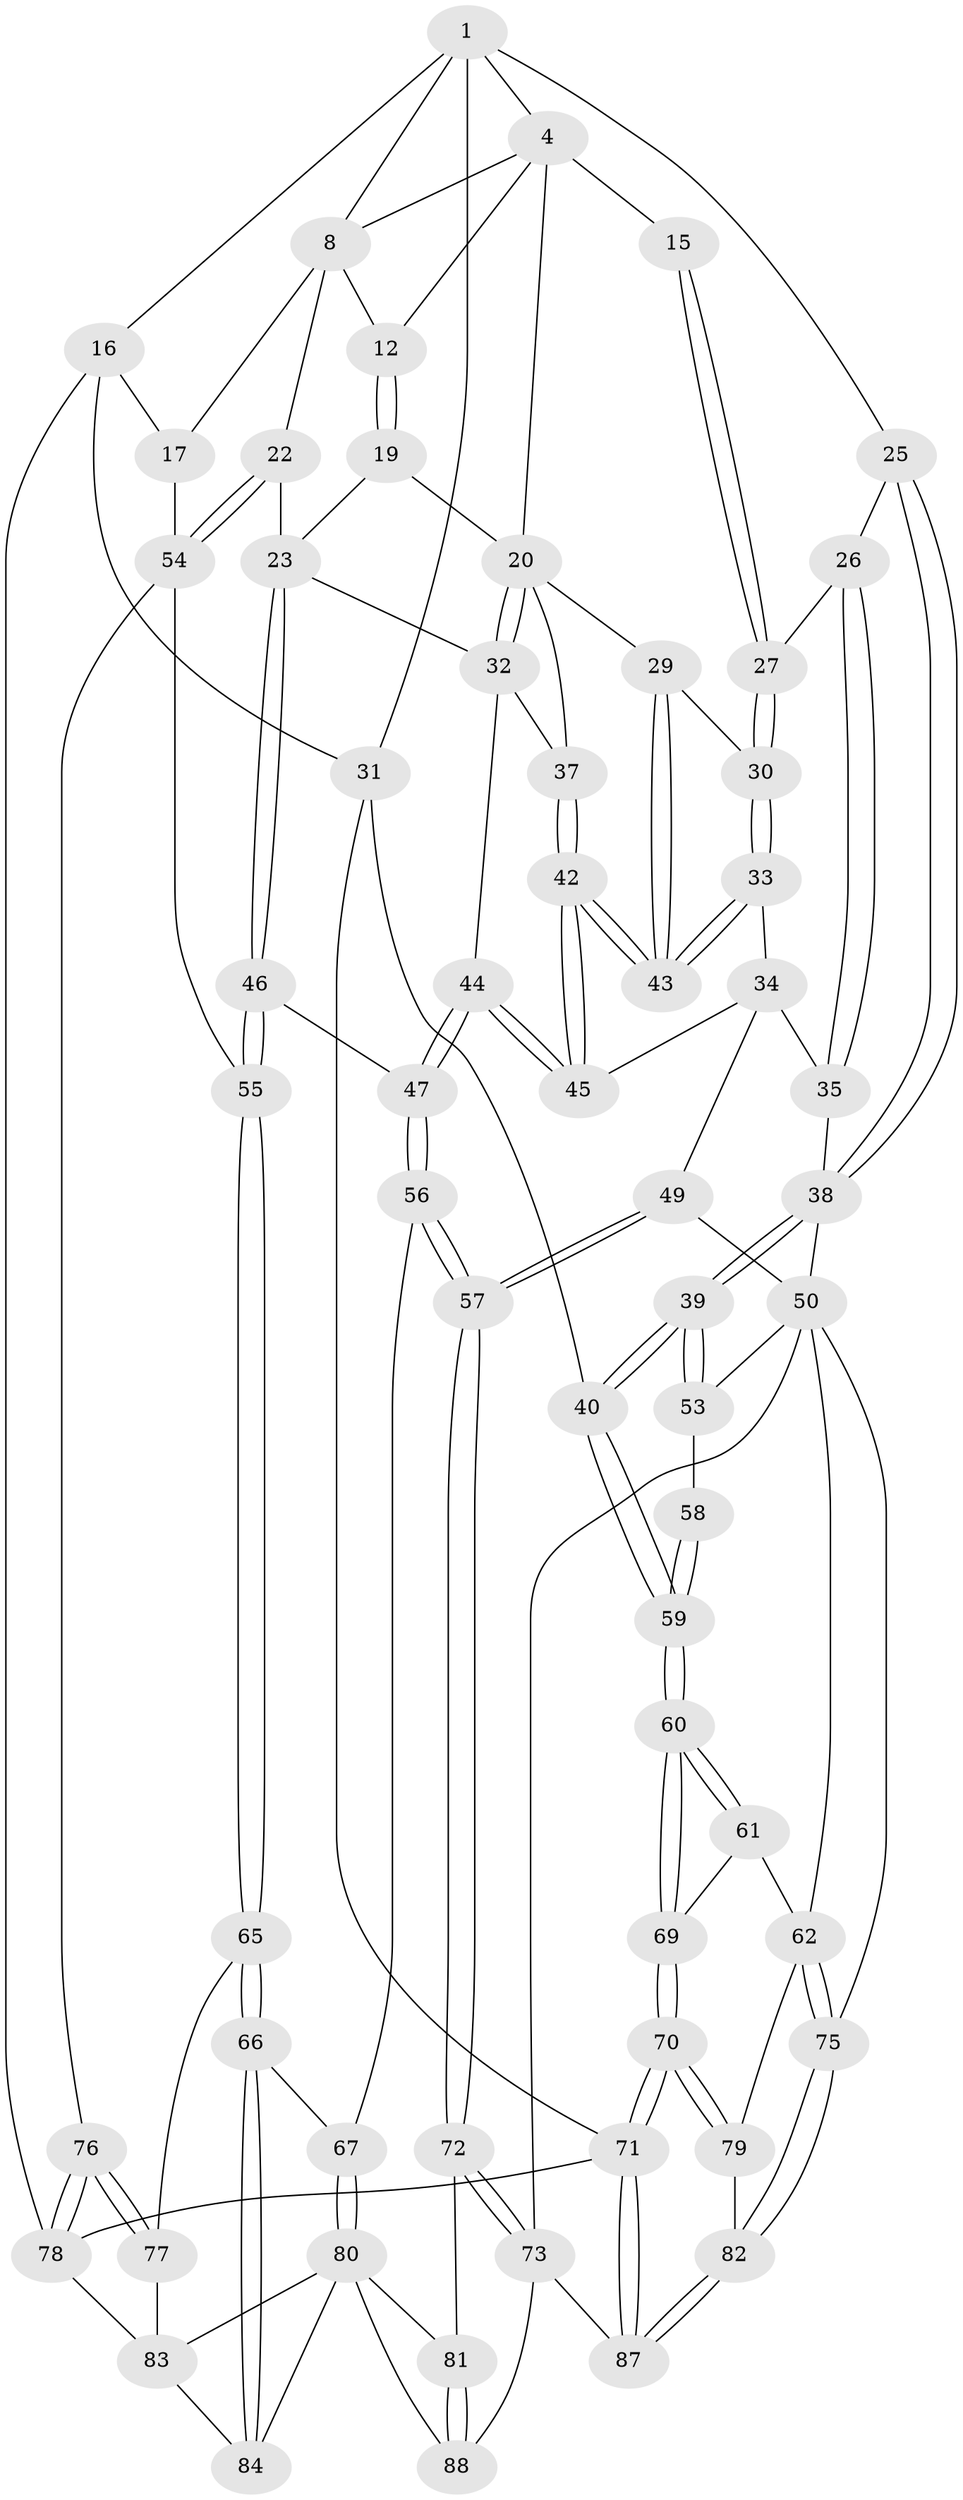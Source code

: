 // original degree distribution, {3: 0.044444444444444446, 5: 0.5333333333333333, 4: 0.2, 6: 0.2222222222222222}
// Generated by graph-tools (version 1.1) at 2025/21/03/04/25 18:21:27]
// undirected, 63 vertices, 150 edges
graph export_dot {
graph [start="1"]
  node [color=gray90,style=filled];
  1 [pos="+0.5893510216133058+0",super="+7+2"];
  4 [pos="+0.541849937416678+0.1275419145197861",super="+5"];
  8 [pos="+0.961288480609448+0",super="+11"];
  12 [pos="+0.8459027038891698+0.14075385593856812"];
  15 [pos="+0.5371164441538923+0.16843896554079005"];
  16 [pos="+1+0"];
  17 [pos="+1+0.46845762761954746"];
  19 [pos="+0.843581922954647+0.2531502495986723"];
  20 [pos="+0.778494138927647+0.31069964159658037",super="+21"];
  22 [pos="+0.9390161696042947+0.4468660174771877"];
  23 [pos="+0.9298289524348162+0.44392703769422",super="+24"];
  25 [pos="+0.18912184268905566+0.20492464624390233"];
  26 [pos="+0.4016554976417327+0.21937823342698856"];
  27 [pos="+0.5203608206434298+0.20099868155624098"];
  29 [pos="+0.5938921986822862+0.33373567673937304"];
  30 [pos="+0.5420381598647767+0.2933259365819284"];
  31 [pos="+0+0"];
  32 [pos="+0.8178945297215678+0.40466651112051477",super="+36"];
  33 [pos="+0.44318795471594774+0.4078186609532796"];
  34 [pos="+0.4406231113790815+0.4101292156919108",super="+48"];
  35 [pos="+0.39921877436932507+0.40339886802065184"];
  37 [pos="+0.7336930731373851+0.3810698412459382"];
  38 [pos="+0.22154626975028713+0.3932346827912623",super="+41"];
  39 [pos="+0.1578932251123217+0.46196146955884504"];
  40 [pos="+0+0.46547484289984786"];
  42 [pos="+0.6347778832040499+0.46667459821628104"];
  43 [pos="+0.6257939298891055+0.4457448144425666"];
  44 [pos="+0.648375732335383+0.5347353804694377"];
  45 [pos="+0.6366434782941915+0.5148294543415416"];
  46 [pos="+0.6992492430956355+0.5739606653276074"];
  47 [pos="+0.6582466443323429+0.5633952782063746"];
  49 [pos="+0.40129839855603927+0.6272077557666276"];
  50 [pos="+0.37094224239326873+0.6186361711489327",super="+51"];
  53 [pos="+0.15089884582466104+0.5906453965348601"];
  54 [pos="+0.8214153072038939+0.6669866379027628",super="+68"];
  55 [pos="+0.8134155786714067+0.673016704002743"];
  56 [pos="+0.5964026529752059+0.6514245233573691"];
  57 [pos="+0.45527532873096155+0.685665914954296"];
  58 [pos="+0.12589958329767925+0.5961033365966298"];
  59 [pos="+0+0.5056870666962789"];
  60 [pos="+0+0.6482778569778617"];
  61 [pos="+0.039873041707196376+0.6360212668787447",super="+64"];
  62 [pos="+0.1347587218548921+0.7286107049277786",super="+63"];
  65 [pos="+0.8138189006836417+0.7251380945982856"];
  66 [pos="+0.811293648057846+0.7296874477759063"];
  67 [pos="+0.6383701842494233+0.732322311381483"];
  69 [pos="+0+0.7049242680684742"];
  70 [pos="+0+0.7647117091462176"];
  71 [pos="+0+1"];
  72 [pos="+0.4375766583515217+0.8119429932601476"];
  73 [pos="+0.3280445315956319+0.8553351736690091",super="+86"];
  75 [pos="+0.15892043785405285+0.8203822502995876"];
  76 [pos="+1+0.695352523063913"];
  77 [pos="+0.946334181958894+0.7552293662928733"];
  78 [pos="+1+1"];
  79 [pos="+0.020668434996464136+0.8018853767649234"];
  80 [pos="+0.6420230739574957+0.8808192379690949",super="+85"];
  81 [pos="+0.4562583263642187+0.8290753217382024"];
  82 [pos="+0.11760753813286834+0.8987174786416006"];
  83 [pos="+0.8750531214587581+0.8967020463115485",super="+89"];
  84 [pos="+0.8036423954797177+0.7747416889719684"];
  87 [pos="+0.13063558942625386+1"];
  88 [pos="+0.48145059033610366+1"];
  1 -- 8;
  1 -- 16;
  1 -- 4;
  1 -- 25;
  1 -- 31;
  4 -- 15 [weight=2];
  4 -- 8;
  4 -- 12;
  4 -- 20;
  8 -- 17;
  8 -- 12;
  8 -- 22;
  12 -- 19;
  12 -- 19;
  15 -- 27;
  15 -- 27;
  16 -- 17;
  16 -- 31;
  16 -- 78;
  17 -- 54;
  19 -- 20;
  19 -- 23;
  20 -- 32;
  20 -- 32;
  20 -- 29;
  20 -- 37;
  22 -- 23;
  22 -- 54;
  22 -- 54;
  23 -- 46;
  23 -- 46;
  23 -- 32;
  25 -- 26;
  25 -- 38;
  25 -- 38;
  26 -- 27;
  26 -- 35;
  26 -- 35;
  27 -- 30;
  27 -- 30;
  29 -- 30;
  29 -- 43;
  29 -- 43;
  30 -- 33;
  30 -- 33;
  31 -- 40;
  31 -- 71;
  32 -- 44;
  32 -- 37;
  33 -- 34;
  33 -- 43;
  33 -- 43;
  34 -- 35;
  34 -- 49;
  34 -- 45;
  35 -- 38;
  37 -- 42;
  37 -- 42;
  38 -- 39;
  38 -- 39;
  38 -- 50;
  39 -- 40;
  39 -- 40;
  39 -- 53;
  39 -- 53;
  40 -- 59;
  40 -- 59;
  42 -- 43;
  42 -- 43;
  42 -- 45;
  42 -- 45;
  44 -- 45;
  44 -- 45;
  44 -- 47;
  44 -- 47;
  46 -- 47;
  46 -- 55;
  46 -- 55;
  47 -- 56;
  47 -- 56;
  49 -- 50;
  49 -- 57;
  49 -- 57;
  50 -- 53;
  50 -- 73;
  50 -- 75;
  50 -- 62;
  53 -- 58;
  54 -- 55;
  54 -- 76;
  55 -- 65;
  55 -- 65;
  56 -- 57;
  56 -- 57;
  56 -- 67;
  57 -- 72;
  57 -- 72;
  58 -- 59;
  58 -- 59;
  59 -- 60;
  59 -- 60;
  60 -- 61;
  60 -- 61;
  60 -- 69;
  60 -- 69;
  61 -- 69;
  61 -- 62;
  62 -- 75;
  62 -- 75;
  62 -- 79;
  65 -- 66;
  65 -- 66;
  65 -- 77;
  66 -- 67;
  66 -- 84;
  66 -- 84;
  67 -- 80;
  67 -- 80;
  69 -- 70;
  69 -- 70;
  70 -- 71;
  70 -- 71;
  70 -- 79;
  70 -- 79;
  71 -- 87;
  71 -- 87;
  71 -- 78;
  72 -- 73;
  72 -- 73;
  72 -- 81;
  73 -- 88;
  73 -- 87;
  75 -- 82;
  75 -- 82;
  76 -- 77;
  76 -- 77;
  76 -- 78;
  76 -- 78;
  77 -- 83;
  78 -- 83;
  79 -- 82;
  80 -- 81;
  80 -- 88;
  80 -- 84;
  80 -- 83;
  81 -- 88;
  81 -- 88;
  82 -- 87;
  82 -- 87;
  83 -- 84;
}
